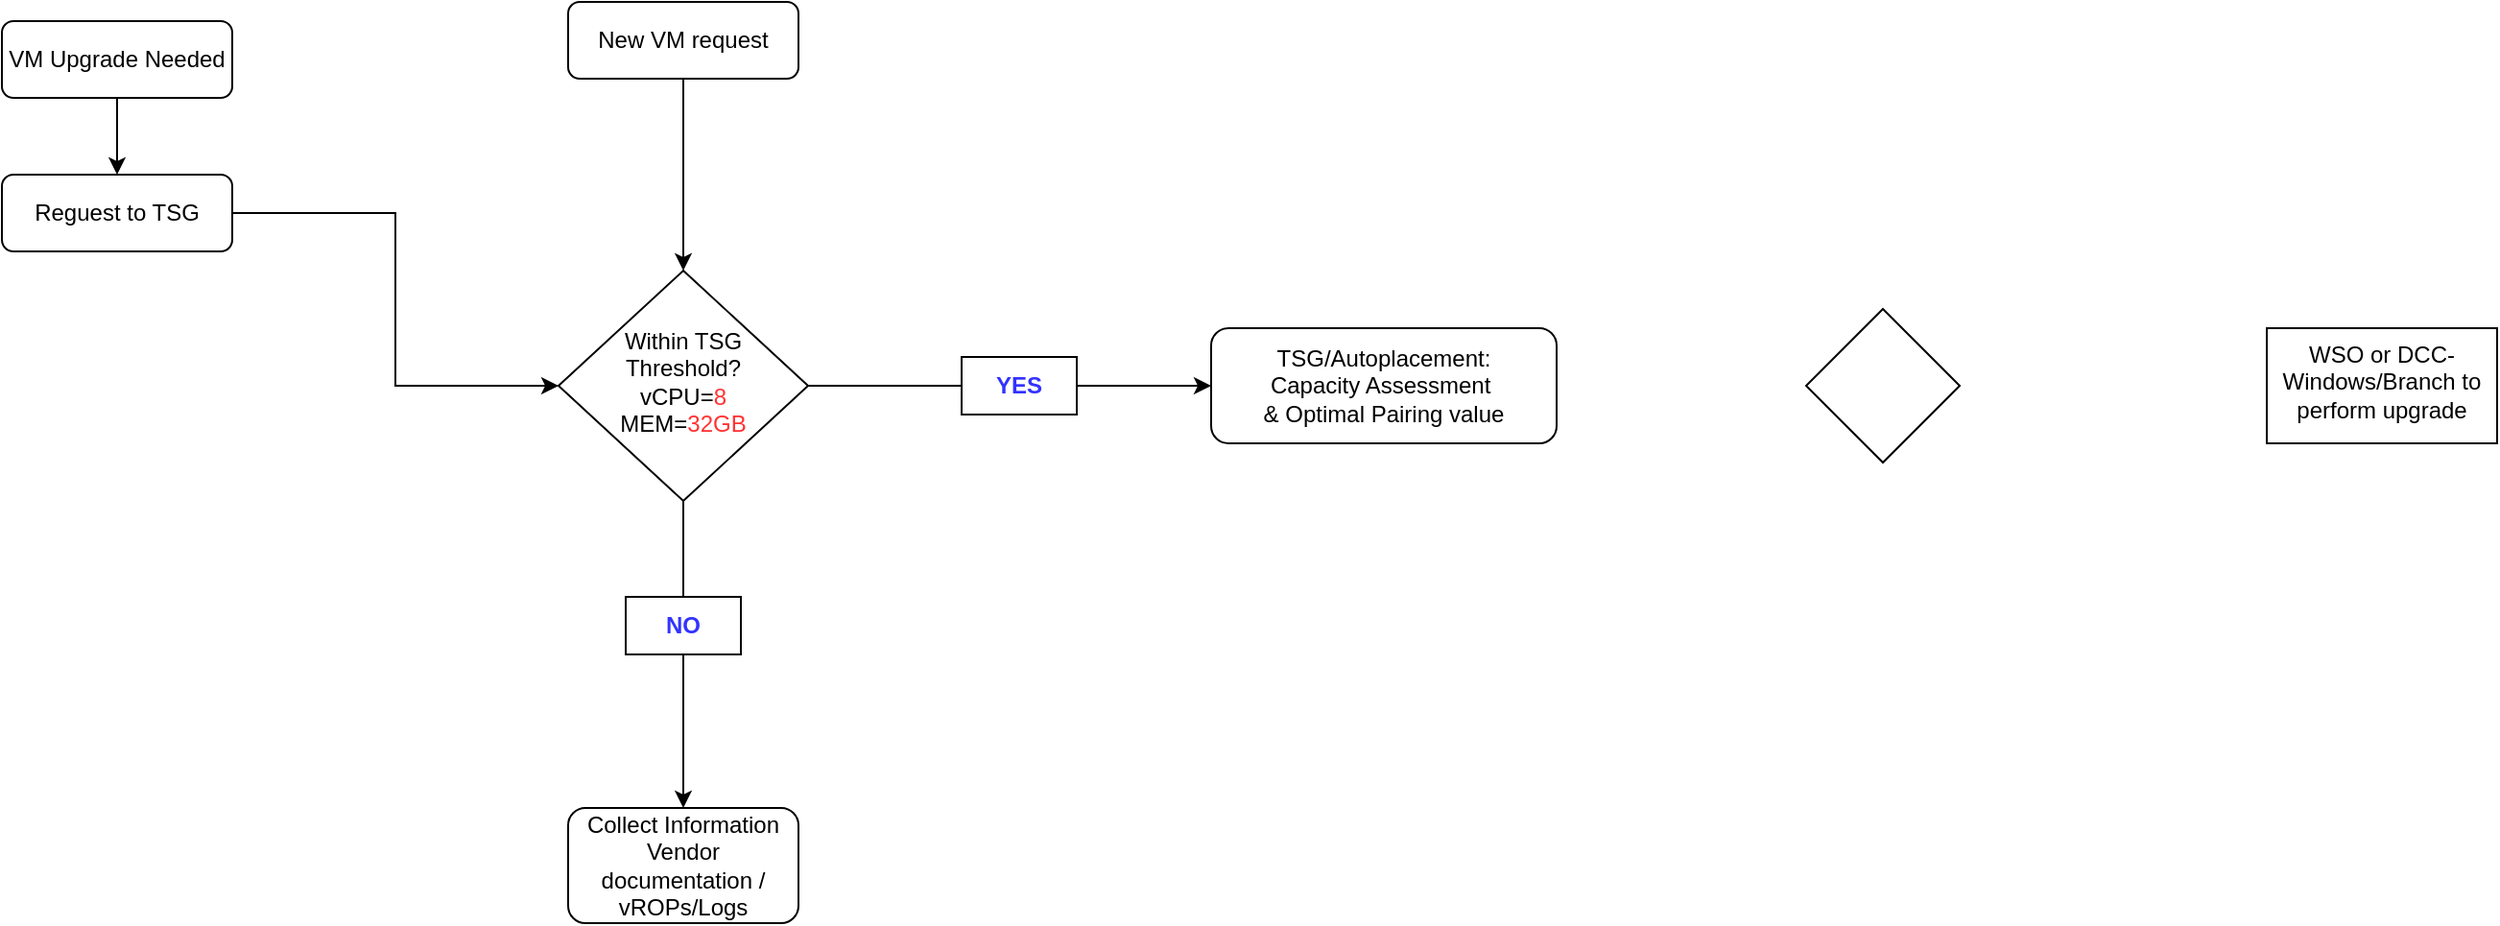 <mxfile version="20.0.3" type="github">
  <diagram id="C5RBs43oDa-KdzZeNtuy" name="Page-1">
    <mxGraphModel dx="1422" dy="762" grid="1" gridSize="10" guides="1" tooltips="1" connect="1" arrows="1" fold="1" page="1" pageScale="1" pageWidth="827" pageHeight="1169" math="0" shadow="0">
      <root>
        <mxCell id="WIyWlLk6GJQsqaUBKTNV-0" />
        <mxCell id="WIyWlLk6GJQsqaUBKTNV-1" parent="WIyWlLk6GJQsqaUBKTNV-0" />
        <mxCell id="aWSOxl5YBgDPmi3oxphR-1" value="" style="edgeStyle=orthogonalEdgeStyle;rounded=0;orthogonalLoop=1;jettySize=auto;html=1;" parent="WIyWlLk6GJQsqaUBKTNV-1" source="WIyWlLk6GJQsqaUBKTNV-3" target="aWSOxl5YBgDPmi3oxphR-0" edge="1">
          <mxGeometry relative="1" as="geometry" />
        </mxCell>
        <mxCell id="WIyWlLk6GJQsqaUBKTNV-3" value="VM Upgrade Needed" style="rounded=1;whiteSpace=wrap;html=1;fontSize=12;glass=0;strokeWidth=1;shadow=0;" parent="WIyWlLk6GJQsqaUBKTNV-1" vertex="1">
          <mxGeometry x="80" y="30" width="120" height="40" as="geometry" />
        </mxCell>
        <mxCell id="aWSOxl5YBgDPmi3oxphR-11" value="" style="edgeStyle=orthogonalEdgeStyle;rounded=0;orthogonalLoop=1;jettySize=auto;html=1;fontColor=#FF3333;startArrow=none;" parent="WIyWlLk6GJQsqaUBKTNV-1" source="aWSOxl5YBgDPmi3oxphR-13" target="aWSOxl5YBgDPmi3oxphR-10" edge="1">
          <mxGeometry relative="1" as="geometry" />
        </mxCell>
        <mxCell id="Bxt-Yvj8bxx-1eshp0qT-0" style="edgeStyle=orthogonalEdgeStyle;rounded=0;orthogonalLoop=1;jettySize=auto;html=1;entryX=0;entryY=0.5;entryDx=0;entryDy=0;startArrow=none;" edge="1" parent="WIyWlLk6GJQsqaUBKTNV-1" source="aWSOxl5YBgDPmi3oxphR-12" target="aWSOxl5YBgDPmi3oxphR-14">
          <mxGeometry relative="1" as="geometry" />
        </mxCell>
        <mxCell id="WIyWlLk6GJQsqaUBKTNV-6" value="Within TSG Threshold?&lt;br&gt;vCPU=&lt;font color=&quot;#ff3333&quot;&gt;8&lt;/font&gt;&lt;br&gt;MEM=&lt;font color=&quot;#ff3333&quot;&gt;32GB&lt;/font&gt;" style="rhombus;whiteSpace=wrap;html=1;shadow=0;fontFamily=Helvetica;fontSize=12;align=center;strokeWidth=1;spacing=6;spacingTop=-4;" parent="WIyWlLk6GJQsqaUBKTNV-1" vertex="1">
          <mxGeometry x="370" y="160" width="130" height="120" as="geometry" />
        </mxCell>
        <mxCell id="Bxt-Yvj8bxx-1eshp0qT-2" style="edgeStyle=orthogonalEdgeStyle;rounded=0;orthogonalLoop=1;jettySize=auto;html=1;entryX=0;entryY=0.5;entryDx=0;entryDy=0;" edge="1" parent="WIyWlLk6GJQsqaUBKTNV-1" source="aWSOxl5YBgDPmi3oxphR-0" target="WIyWlLk6GJQsqaUBKTNV-6">
          <mxGeometry relative="1" as="geometry" />
        </mxCell>
        <mxCell id="aWSOxl5YBgDPmi3oxphR-0" value="Reguest to TSG" style="whiteSpace=wrap;html=1;rounded=1;glass=0;strokeWidth=1;shadow=0;" parent="WIyWlLk6GJQsqaUBKTNV-1" vertex="1">
          <mxGeometry x="80" y="110" width="120" height="40" as="geometry" />
        </mxCell>
        <mxCell id="aWSOxl5YBgDPmi3oxphR-7" style="edgeStyle=orthogonalEdgeStyle;rounded=0;orthogonalLoop=1;jettySize=auto;html=1;fontColor=#FF3333;" parent="WIyWlLk6GJQsqaUBKTNV-1" source="aWSOxl5YBgDPmi3oxphR-2" target="WIyWlLk6GJQsqaUBKTNV-6" edge="1">
          <mxGeometry relative="1" as="geometry" />
        </mxCell>
        <mxCell id="aWSOxl5YBgDPmi3oxphR-2" value="New VM request" style="rounded=1;whiteSpace=wrap;html=1;" parent="WIyWlLk6GJQsqaUBKTNV-1" vertex="1">
          <mxGeometry x="375" y="20" width="120" height="40" as="geometry" />
        </mxCell>
        <mxCell id="aWSOxl5YBgDPmi3oxphR-8" value="WSO or DCC-Windows/Branch to perform upgrade" style="whiteSpace=wrap;html=1;shadow=0;strokeWidth=1;spacing=6;spacingTop=-4;" parent="WIyWlLk6GJQsqaUBKTNV-1" vertex="1">
          <mxGeometry x="1260" y="190" width="120" height="60" as="geometry" />
        </mxCell>
        <mxCell id="aWSOxl5YBgDPmi3oxphR-10" value="Collect Information&lt;br&gt;Vendor documentation / vROPs/Logs" style="whiteSpace=wrap;html=1;rounded=1;glass=0;strokeWidth=1;shadow=0;" parent="WIyWlLk6GJQsqaUBKTNV-1" vertex="1">
          <mxGeometry x="375" y="440" width="120" height="60" as="geometry" />
        </mxCell>
        <mxCell id="aWSOxl5YBgDPmi3oxphR-14" value="TSG/Autoplacement:&lt;br&gt;Capacity Assessment&amp;nbsp;&lt;br&gt;&amp;amp; Optimal Pairing value" style="whiteSpace=wrap;html=1;rounded=1;glass=0;strokeWidth=1;shadow=0;" parent="WIyWlLk6GJQsqaUBKTNV-1" vertex="1">
          <mxGeometry x="710" y="190" width="180" height="60" as="geometry" />
        </mxCell>
        <mxCell id="aWSOxl5YBgDPmi3oxphR-13" value="NO" style="text;html=1;strokeColor=default;fillColor=none;align=center;verticalAlign=middle;whiteSpace=wrap;rounded=0;fontColor=#3333FF;fontStyle=1" parent="WIyWlLk6GJQsqaUBKTNV-1" vertex="1">
          <mxGeometry x="405" y="330" width="60" height="30" as="geometry" />
        </mxCell>
        <mxCell id="aWSOxl5YBgDPmi3oxphR-18" value="" style="edgeStyle=orthogonalEdgeStyle;rounded=0;orthogonalLoop=1;jettySize=auto;html=1;fontColor=#FF3333;endArrow=none;" parent="WIyWlLk6GJQsqaUBKTNV-1" source="WIyWlLk6GJQsqaUBKTNV-6" target="aWSOxl5YBgDPmi3oxphR-13" edge="1">
          <mxGeometry relative="1" as="geometry">
            <mxPoint x="355" y="280" as="sourcePoint" />
            <mxPoint x="355" y="390" as="targetPoint" />
          </mxGeometry>
        </mxCell>
        <mxCell id="aWSOxl5YBgDPmi3oxphR-12" value="YES" style="text;html=1;strokeColor=default;fillColor=none;align=center;verticalAlign=middle;whiteSpace=wrap;rounded=0;fontColor=#3333FF;fontStyle=1" parent="WIyWlLk6GJQsqaUBKTNV-1" vertex="1">
          <mxGeometry x="580" y="205" width="60" height="30" as="geometry" />
        </mxCell>
        <mxCell id="Bxt-Yvj8bxx-1eshp0qT-1" value="" style="edgeStyle=orthogonalEdgeStyle;rounded=0;orthogonalLoop=1;jettySize=auto;html=1;entryX=0;entryY=0.5;entryDx=0;entryDy=0;endArrow=none;" edge="1" parent="WIyWlLk6GJQsqaUBKTNV-1" source="WIyWlLk6GJQsqaUBKTNV-6" target="aWSOxl5YBgDPmi3oxphR-12">
          <mxGeometry relative="1" as="geometry">
            <mxPoint x="500" y="220" as="sourcePoint" />
            <mxPoint x="740" y="220" as="targetPoint" />
          </mxGeometry>
        </mxCell>
        <mxCell id="Bxt-Yvj8bxx-1eshp0qT-3" value="&lt;span style=&quot;color: rgba(0, 0, 0, 0); font-family: monospace; font-size: 0px; text-align: start;&quot;&gt;is&lt;/span&gt;" style="rhombus;whiteSpace=wrap;html=1;" vertex="1" parent="WIyWlLk6GJQsqaUBKTNV-1">
          <mxGeometry x="1020" y="180" width="80" height="80" as="geometry" />
        </mxCell>
      </root>
    </mxGraphModel>
  </diagram>
</mxfile>
